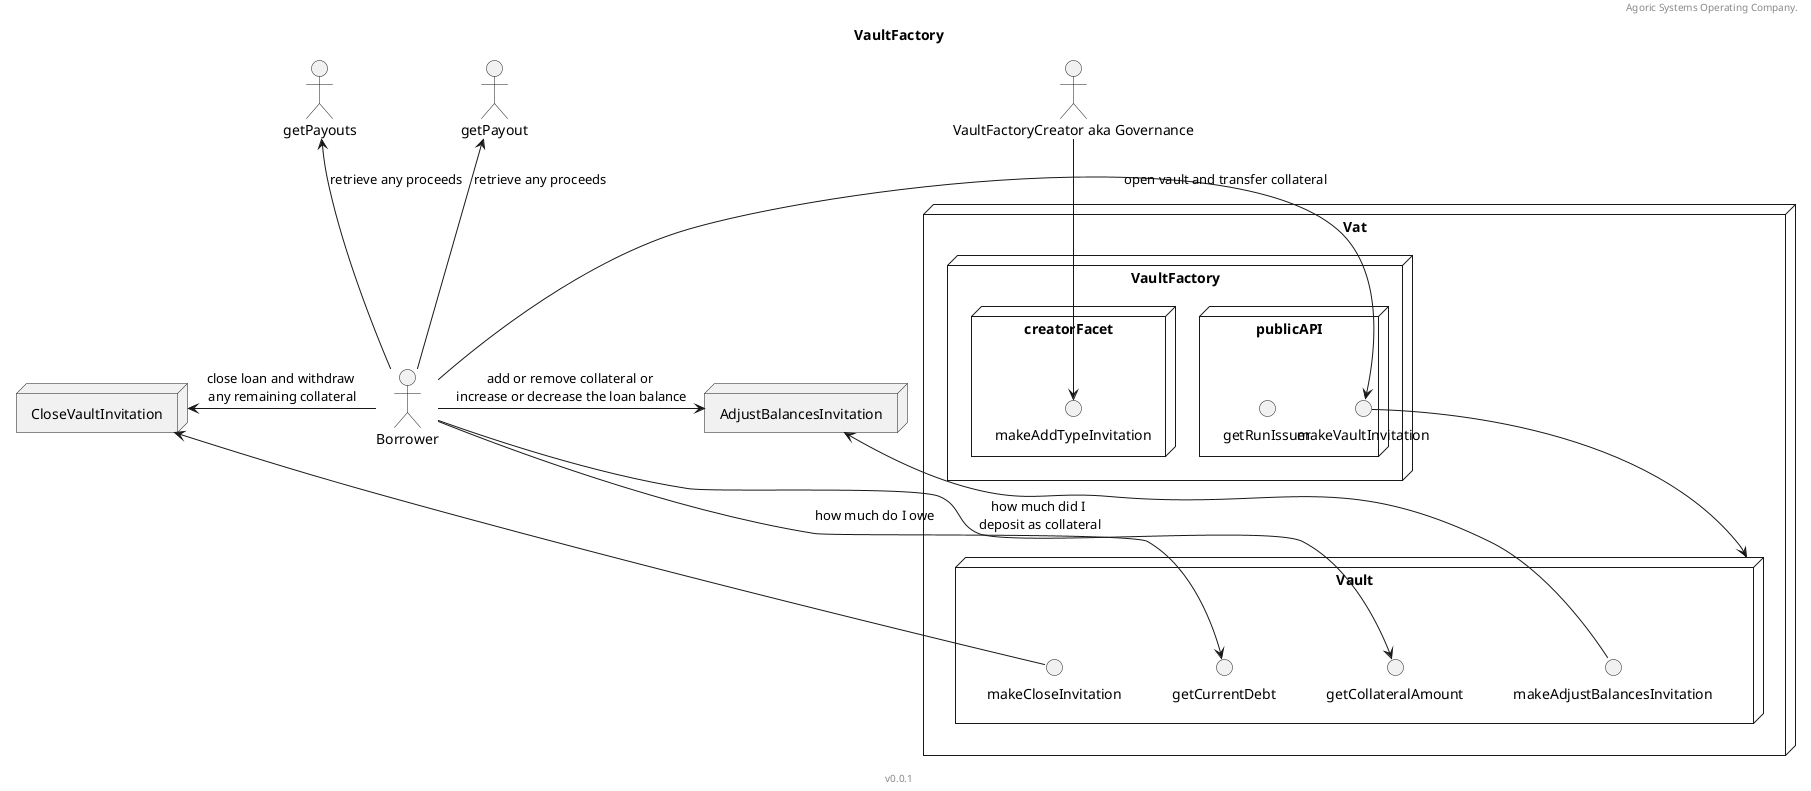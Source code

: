 @startuml VaultFactory
header Agoric Systems Operating Company.
footer v0.0.1
title VaultFactory

skinparam componentStyle rectangle
skinparam defaultTextAlignment center


actor "VaultFactoryCreator aka Governance" as vfc

actor Borrower

node AdjustBalancesInvitation
node "CloseVaultInvitation"

node "Vat" {
    node VaultFactory {
        node "publicAPI" {
            circle makeVaultInvitation
            circle getRunIssuer
        }
        node "creatorFacet" {
            circle makeAddTypeInvitation
        }
    }
    node "Vault" {
        circle makeCloseInvitation
        makeCloseInvitation -u-> CloseVaultInvitation
        circle makeAdjustBalancesInvitation
        makeAdjustBalancesInvitation -u-> AdjustBalancesInvitation
        circle getCollateralAmount
        circle getCurrentDebt
    }
}
Borrower -> makeVaultInvitation: open vault and transfer collateral
makeVaultInvitation -d-> Vault
Borrower -u-> getPayout: retrieve any proceeds
Borrower -u-> getPayouts: retrieve any proceeds
Borrower -> AdjustBalancesInvitation: add or remove collateral or \nincrease or decrease the loan balance
Borrower -l-> CloseVaultInvitation: close loan and withdraw \nany remaining collateral
vfc -d-> makeAddTypeInvitation
Borrower -d-> getCurrentDebt: how much do I owe
Borrower -d-> getCollateralAmount: how much did I \ndeposit as collateral

@enduml
